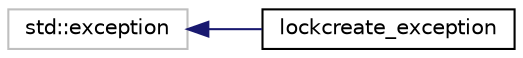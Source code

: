 digraph "Graphical Class Hierarchy"
{
 // LATEX_PDF_SIZE
  edge [fontname="Helvetica",fontsize="10",labelfontname="Helvetica",labelfontsize="10"];
  node [fontname="Helvetica",fontsize="10",shape=record];
  rankdir="LR";
  Node20 [label="std::exception",height=0.2,width=0.4,color="grey75", fillcolor="white", style="filled",tooltip="STL class."];
  Node20 -> Node0 [dir="back",color="midnightblue",fontsize="10",style="solid",fontname="Helvetica"];
  Node0 [label="lockcreate_exception",height=0.2,width=0.4,color="black", fillcolor="white", style="filled",URL="$classlockcreate__exception.html",tooltip=" "];
}
